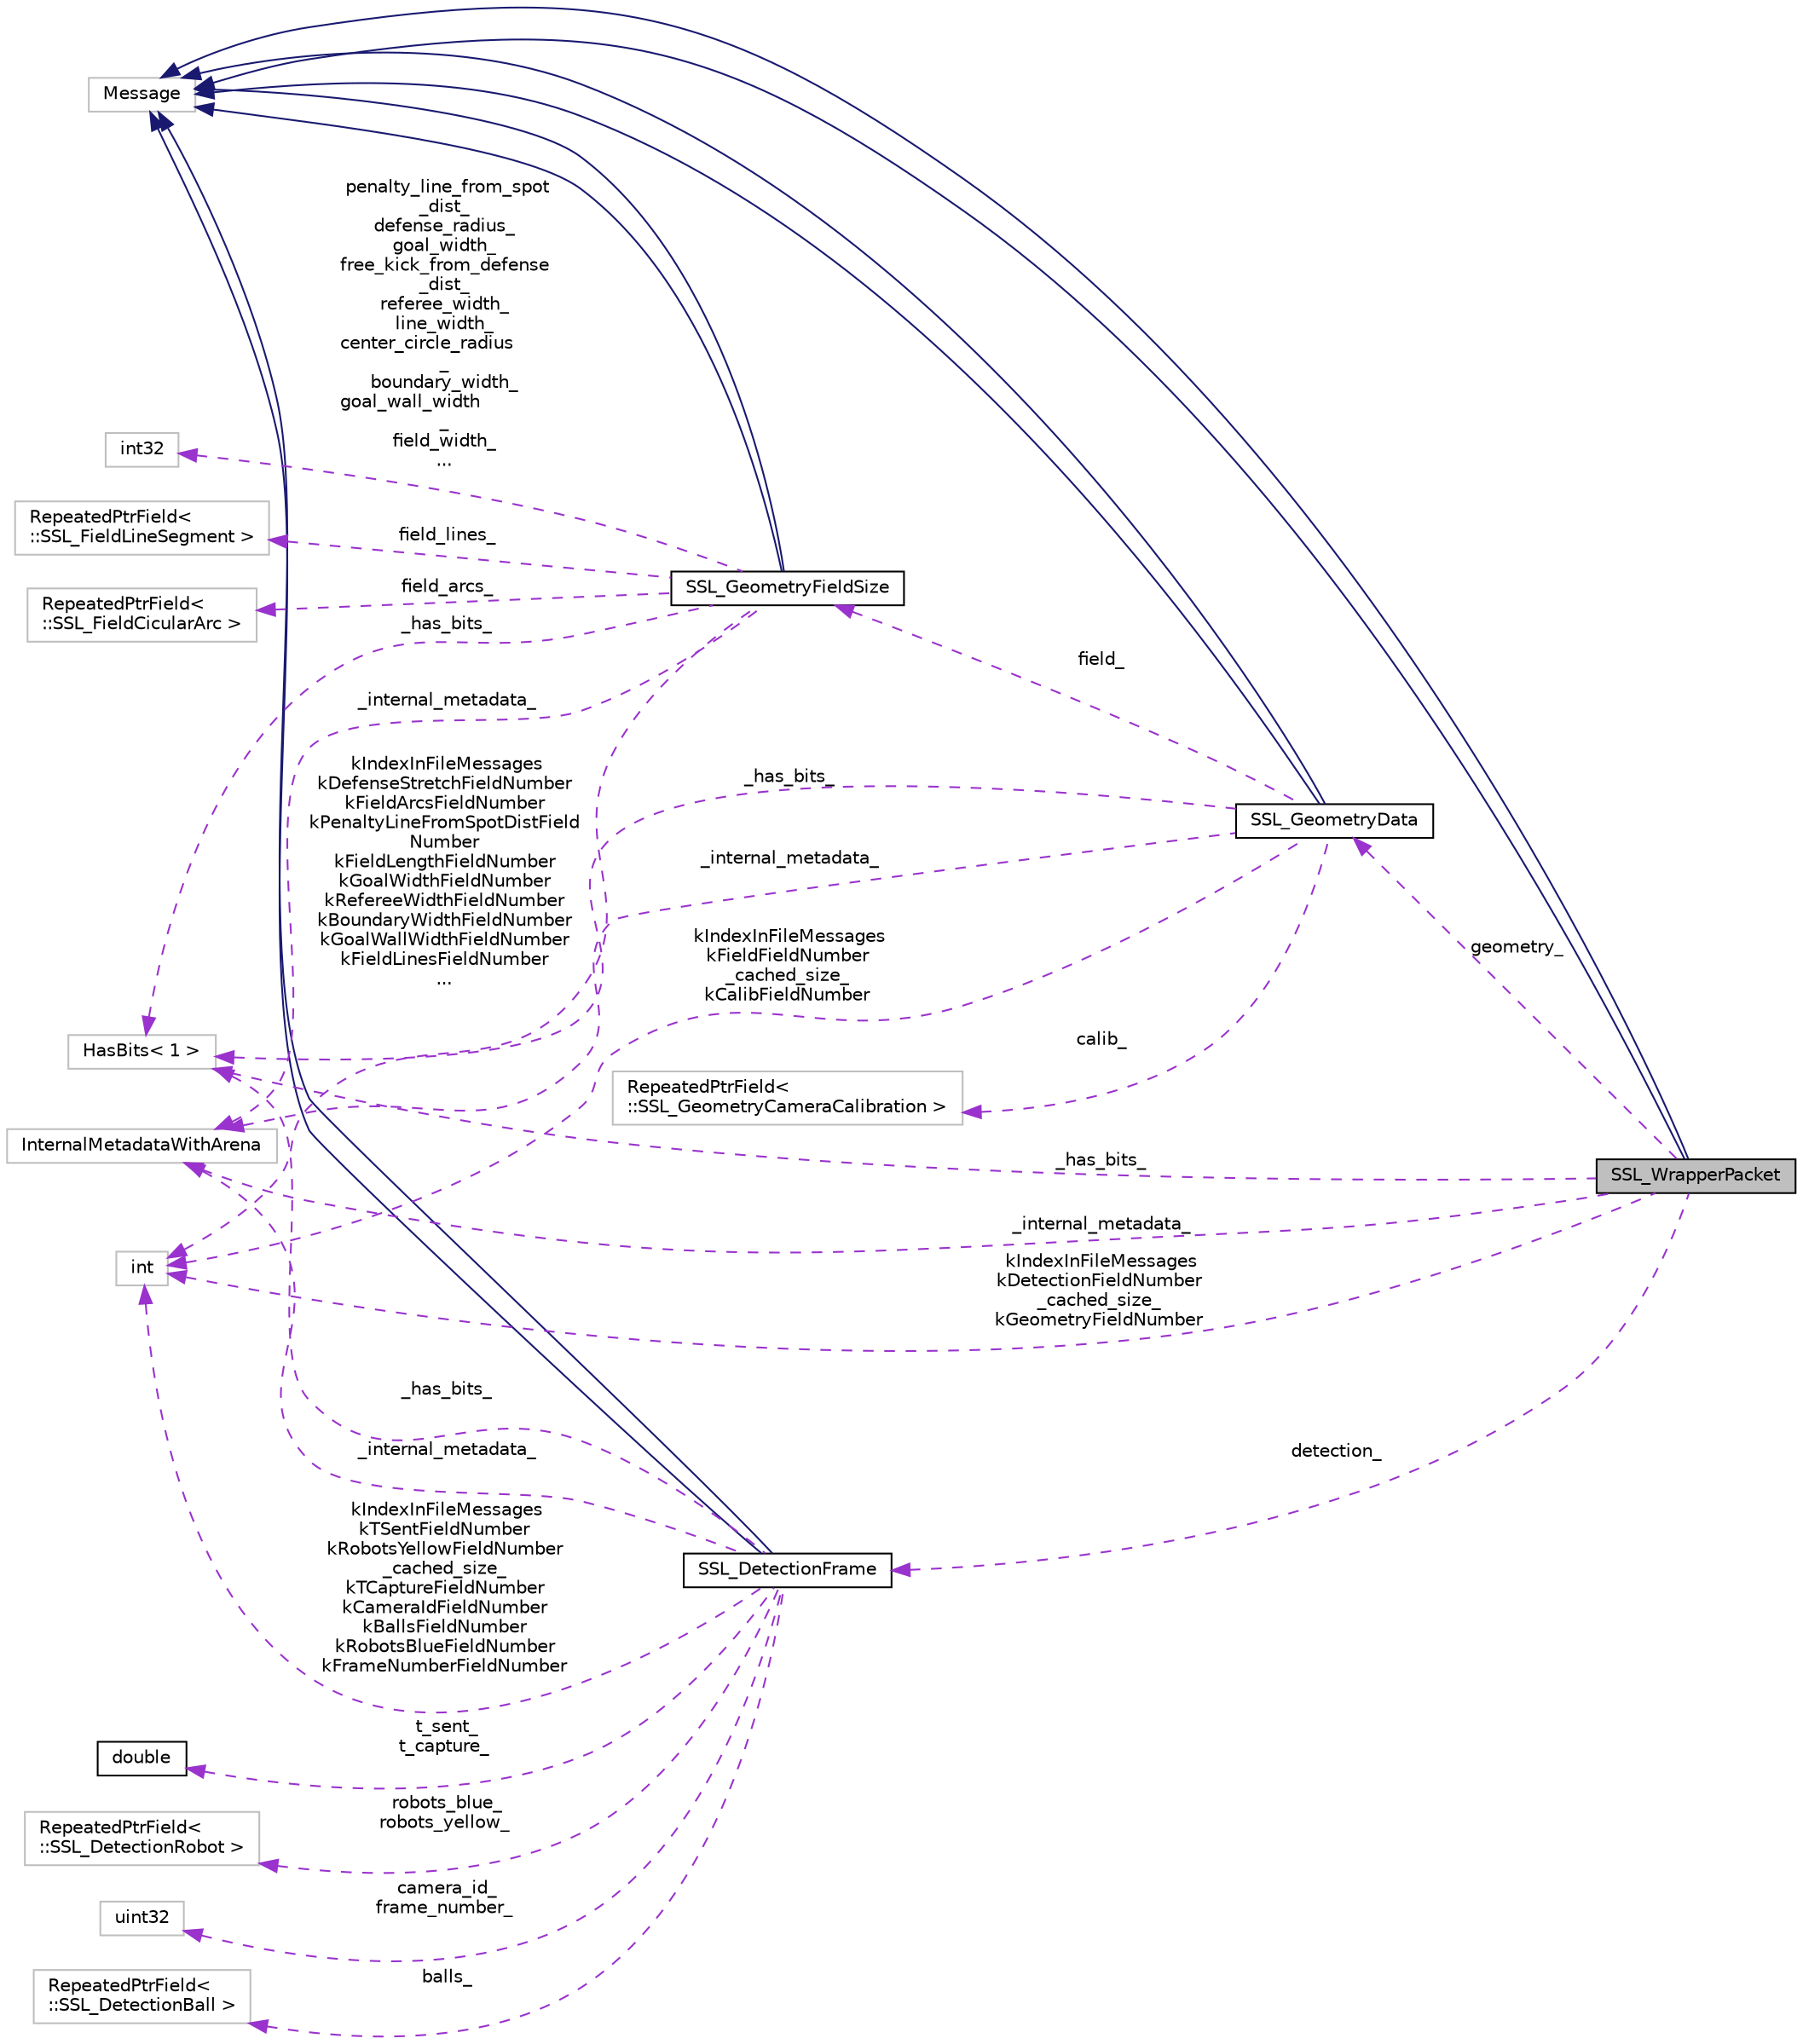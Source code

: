 digraph "SSL_WrapperPacket"
{
 // INTERACTIVE_SVG=YES
  edge [fontname="Helvetica",fontsize="10",labelfontname="Helvetica",labelfontsize="10"];
  node [fontname="Helvetica",fontsize="10",shape=record];
  rankdir="LR";
  Node1 [label="SSL_WrapperPacket",height=0.2,width=0.4,color="black", fillcolor="grey75", style="filled", fontcolor="black"];
  Node2 -> Node1 [dir="back",color="midnightblue",fontsize="10",style="solid",fontname="Helvetica"];
  Node2 [label="Message",height=0.2,width=0.4,color="grey75", fillcolor="white", style="filled"];
  Node2 -> Node1 [dir="back",color="midnightblue",fontsize="10",style="solid",fontname="Helvetica"];
  Node3 -> Node1 [dir="back",color="darkorchid3",fontsize="10",style="dashed",label=" geometry_" ,fontname="Helvetica"];
  Node3 [label="SSL_GeometryData",height=0.2,width=0.4,color="black", fillcolor="white", style="filled",URL="$d2/d01/class_s_s_l___geometry_data.html"];
  Node2 -> Node3 [dir="back",color="midnightblue",fontsize="10",style="solid",fontname="Helvetica"];
  Node2 -> Node3 [dir="back",color="midnightblue",fontsize="10",style="solid",fontname="Helvetica"];
  Node4 -> Node3 [dir="back",color="darkorchid3",fontsize="10",style="dashed",label=" field_" ,fontname="Helvetica"];
  Node4 [label="SSL_GeometryFieldSize",height=0.2,width=0.4,color="black", fillcolor="white", style="filled",URL="$d2/d30/class_s_s_l___geometry_field_size.html"];
  Node2 -> Node4 [dir="back",color="midnightblue",fontsize="10",style="solid",fontname="Helvetica"];
  Node2 -> Node4 [dir="back",color="midnightblue",fontsize="10",style="solid",fontname="Helvetica"];
  Node5 -> Node4 [dir="back",color="darkorchid3",fontsize="10",style="dashed",label=" penalty_line_from_spot\l_dist_\ndefense_radius_\ngoal_width_\nfree_kick_from_defense\l_dist_\nreferee_width_\nline_width_\ncenter_circle_radius\l_\nboundary_width_\ngoal_wall_width\l_\nfield_width_\n..." ,fontname="Helvetica"];
  Node5 [label="int32",height=0.2,width=0.4,color="grey75", fillcolor="white", style="filled"];
  Node6 -> Node4 [dir="back",color="darkorchid3",fontsize="10",style="dashed",label=" _has_bits_" ,fontname="Helvetica"];
  Node6 [label="HasBits\< 1 \>",height=0.2,width=0.4,color="grey75", fillcolor="white", style="filled"];
  Node7 -> Node4 [dir="back",color="darkorchid3",fontsize="10",style="dashed",label=" _internal_metadata_" ,fontname="Helvetica"];
  Node7 [label="InternalMetadataWithArena",height=0.2,width=0.4,color="grey75", fillcolor="white", style="filled"];
  Node8 -> Node4 [dir="back",color="darkorchid3",fontsize="10",style="dashed",label=" kIndexInFileMessages\nkDefenseStretchFieldNumber\nkFieldArcsFieldNumber\nkPenaltyLineFromSpotDistField\lNumber\nkFieldLengthFieldNumber\nkGoalWidthFieldNumber\nkRefereeWidthFieldNumber\nkBoundaryWidthFieldNumber\nkGoalWallWidthFieldNumber\nkFieldLinesFieldNumber\n..." ,fontname="Helvetica"];
  Node8 [label="int",height=0.2,width=0.4,color="grey75", fillcolor="white", style="filled"];
  Node9 -> Node4 [dir="back",color="darkorchid3",fontsize="10",style="dashed",label=" field_lines_" ,fontname="Helvetica"];
  Node9 [label="RepeatedPtrField\< \l::SSL_FieldLineSegment \>",height=0.2,width=0.4,color="grey75", fillcolor="white", style="filled"];
  Node10 -> Node4 [dir="back",color="darkorchid3",fontsize="10",style="dashed",label=" field_arcs_" ,fontname="Helvetica"];
  Node10 [label="RepeatedPtrField\< \l::SSL_FieldCicularArc \>",height=0.2,width=0.4,color="grey75", fillcolor="white", style="filled"];
  Node11 -> Node3 [dir="back",color="darkorchid3",fontsize="10",style="dashed",label=" calib_" ,fontname="Helvetica"];
  Node11 [label="RepeatedPtrField\< \l::SSL_GeometryCameraCalibration \>",height=0.2,width=0.4,color="grey75", fillcolor="white", style="filled"];
  Node6 -> Node3 [dir="back",color="darkorchid3",fontsize="10",style="dashed",label=" _has_bits_" ,fontname="Helvetica"];
  Node7 -> Node3 [dir="back",color="darkorchid3",fontsize="10",style="dashed",label=" _internal_metadata_" ,fontname="Helvetica"];
  Node8 -> Node3 [dir="back",color="darkorchid3",fontsize="10",style="dashed",label=" kIndexInFileMessages\nkFieldFieldNumber\n_cached_size_\nkCalibFieldNumber" ,fontname="Helvetica"];
  Node6 -> Node1 [dir="back",color="darkorchid3",fontsize="10",style="dashed",label=" _has_bits_" ,fontname="Helvetica"];
  Node7 -> Node1 [dir="back",color="darkorchid3",fontsize="10",style="dashed",label=" _internal_metadata_" ,fontname="Helvetica"];
  Node12 -> Node1 [dir="back",color="darkorchid3",fontsize="10",style="dashed",label=" detection_" ,fontname="Helvetica"];
  Node12 [label="SSL_DetectionFrame",height=0.2,width=0.4,color="black", fillcolor="white", style="filled",URL="$d3/dd1/class_s_s_l___detection_frame.html"];
  Node2 -> Node12 [dir="back",color="midnightblue",fontsize="10",style="solid",fontname="Helvetica"];
  Node2 -> Node12 [dir="back",color="midnightblue",fontsize="10",style="solid",fontname="Helvetica"];
  Node13 -> Node12 [dir="back",color="darkorchid3",fontsize="10",style="dashed",label=" t_sent_\nt_capture_" ,fontname="Helvetica"];
  Node13 [label="double",height=0.2,width=0.4,color="black", fillcolor="white", style="filled",URL="$df/de6/classdouble.html"];
  Node6 -> Node12 [dir="back",color="darkorchid3",fontsize="10",style="dashed",label=" _has_bits_" ,fontname="Helvetica"];
  Node7 -> Node12 [dir="back",color="darkorchid3",fontsize="10",style="dashed",label=" _internal_metadata_" ,fontname="Helvetica"];
  Node14 -> Node12 [dir="back",color="darkorchid3",fontsize="10",style="dashed",label=" robots_blue_\nrobots_yellow_" ,fontname="Helvetica"];
  Node14 [label="RepeatedPtrField\< \l::SSL_DetectionRobot \>",height=0.2,width=0.4,color="grey75", fillcolor="white", style="filled"];
  Node8 -> Node12 [dir="back",color="darkorchid3",fontsize="10",style="dashed",label=" kIndexInFileMessages\nkTSentFieldNumber\nkRobotsYellowFieldNumber\n_cached_size_\nkTCaptureFieldNumber\nkCameraIdFieldNumber\nkBallsFieldNumber\nkRobotsBlueFieldNumber\nkFrameNumberFieldNumber" ,fontname="Helvetica"];
  Node15 -> Node12 [dir="back",color="darkorchid3",fontsize="10",style="dashed",label=" camera_id_\nframe_number_" ,fontname="Helvetica"];
  Node15 [label="uint32",height=0.2,width=0.4,color="grey75", fillcolor="white", style="filled"];
  Node16 -> Node12 [dir="back",color="darkorchid3",fontsize="10",style="dashed",label=" balls_" ,fontname="Helvetica"];
  Node16 [label="RepeatedPtrField\< \l::SSL_DetectionBall \>",height=0.2,width=0.4,color="grey75", fillcolor="white", style="filled"];
  Node8 -> Node1 [dir="back",color="darkorchid3",fontsize="10",style="dashed",label=" kIndexInFileMessages\nkDetectionFieldNumber\n_cached_size_\nkGeometryFieldNumber" ,fontname="Helvetica"];
}
